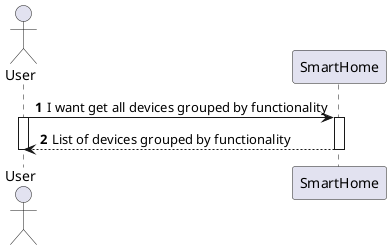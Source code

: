 @startuml
'https://plantuml.com/sequence-diagram

!pragma layout smetana

autonumber

actor "User" as User
participant "SmartHome" as SH

User -> SH : I want get all devices grouped by functionality
activate SH
activate User

SH --> User : List of devices grouped by functionality
deactivate SH
deactivate User

@enduml